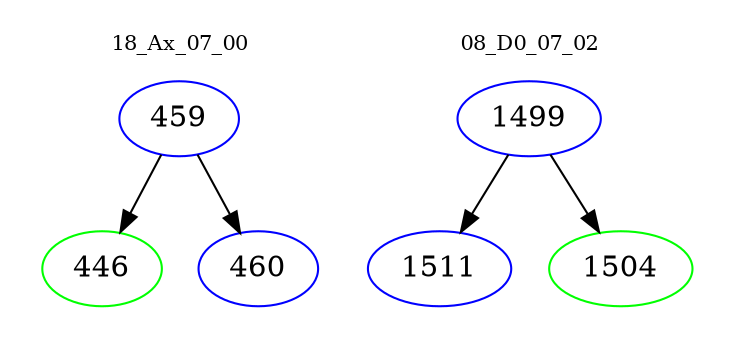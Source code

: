 digraph{
subgraph cluster_0 {
color = white
label = "18_Ax_07_00";
fontsize=10;
T0_459 [label="459", color="blue"]
T0_459 -> T0_446 [color="black"]
T0_446 [label="446", color="green"]
T0_459 -> T0_460 [color="black"]
T0_460 [label="460", color="blue"]
}
subgraph cluster_1 {
color = white
label = "08_D0_07_02";
fontsize=10;
T1_1499 [label="1499", color="blue"]
T1_1499 -> T1_1511 [color="black"]
T1_1511 [label="1511", color="blue"]
T1_1499 -> T1_1504 [color="black"]
T1_1504 [label="1504", color="green"]
}
}
